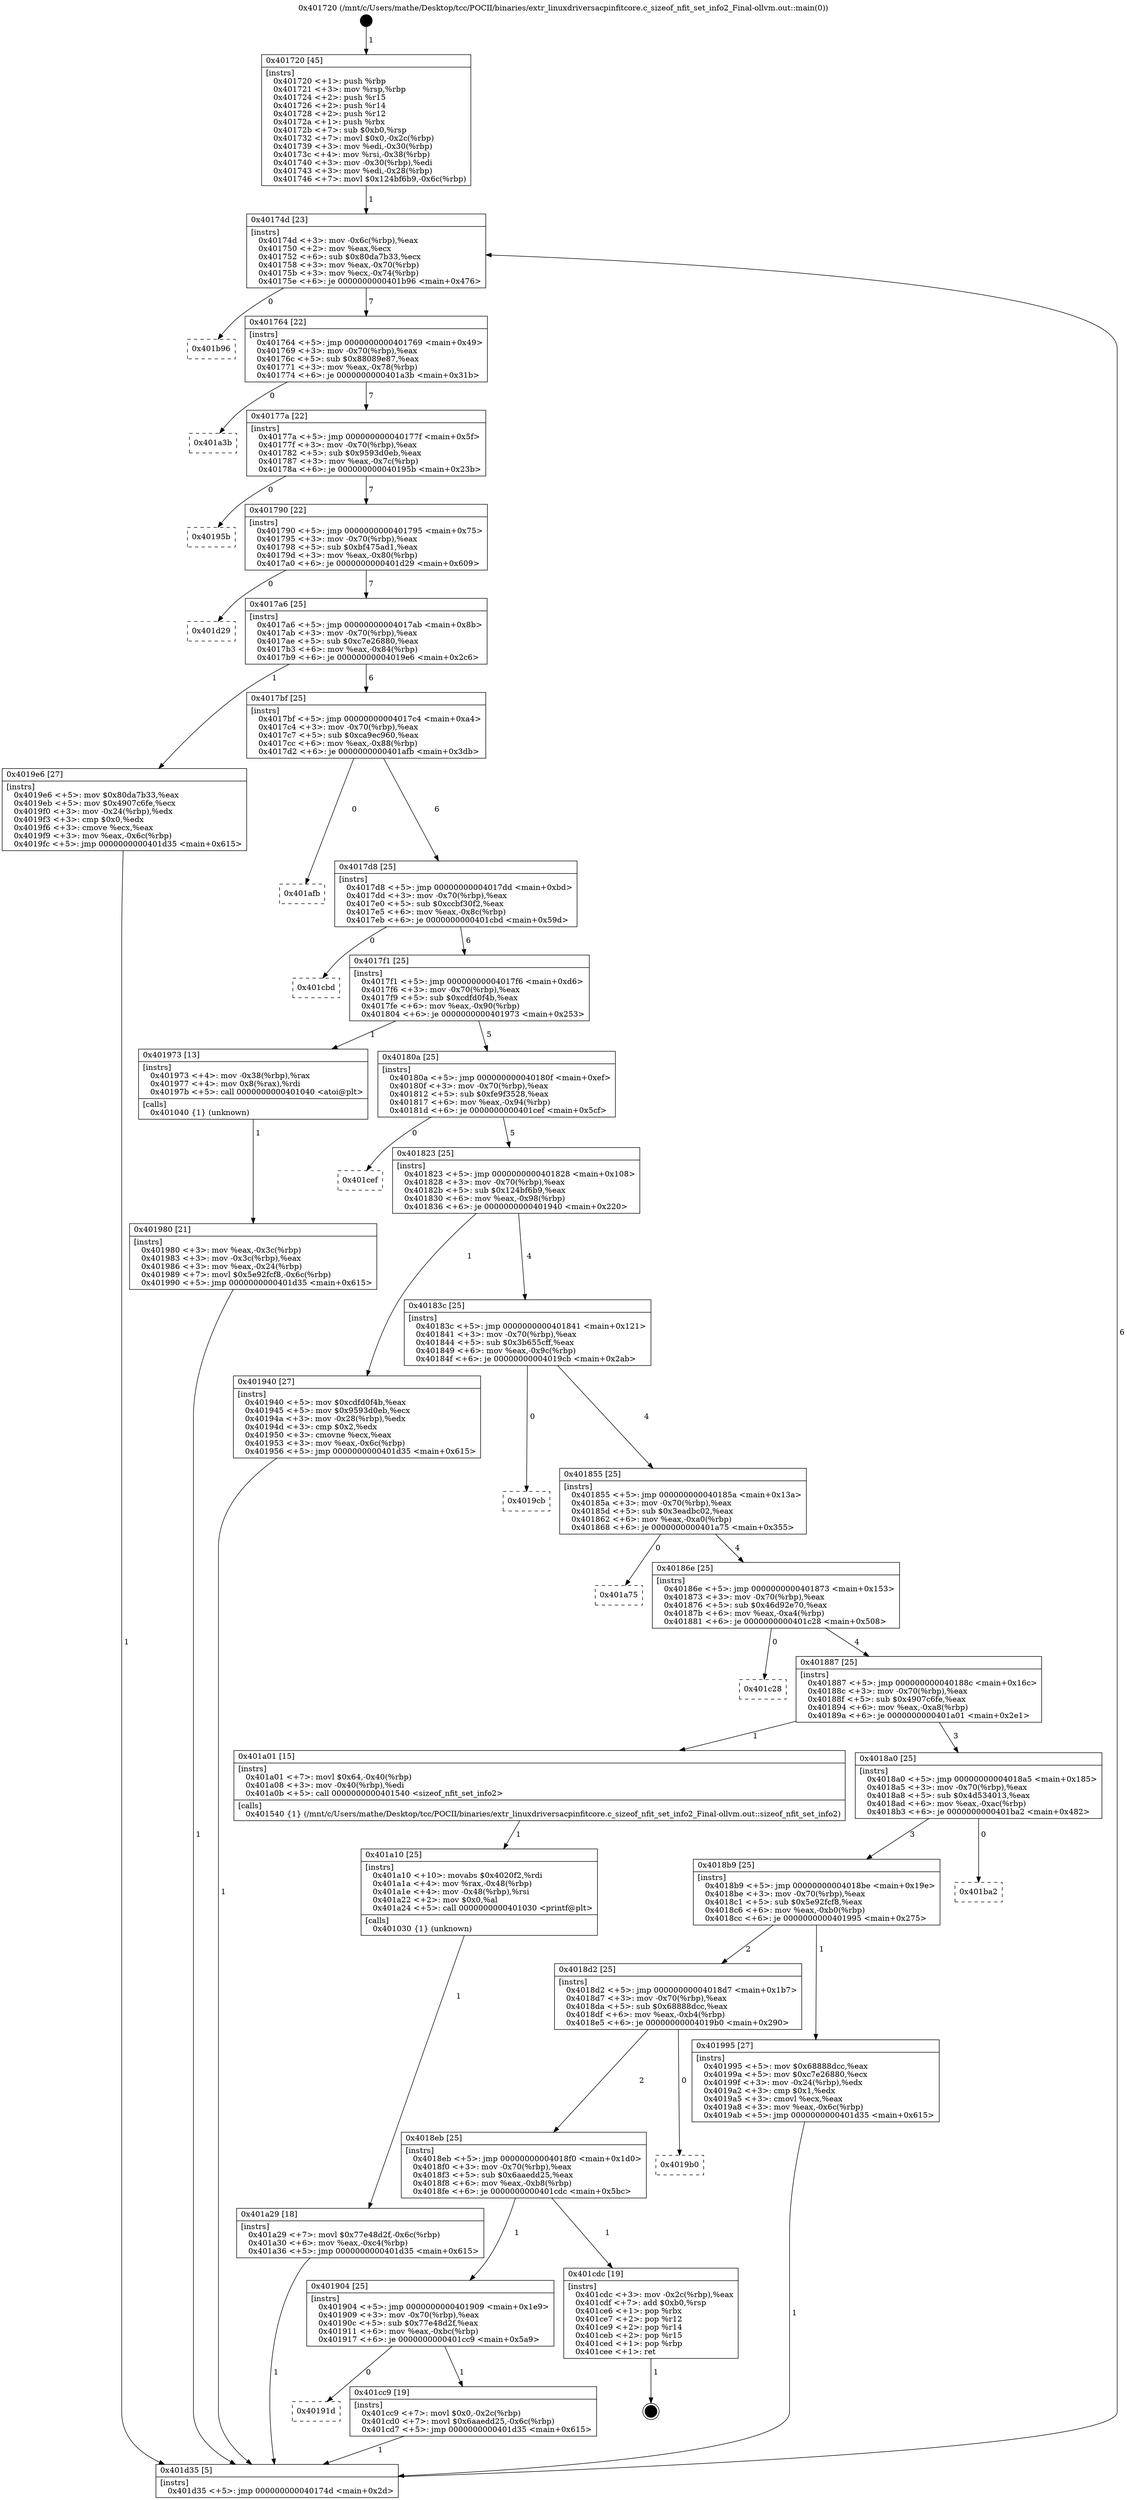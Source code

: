 digraph "0x401720" {
  label = "0x401720 (/mnt/c/Users/mathe/Desktop/tcc/POCII/binaries/extr_linuxdriversacpinfitcore.c_sizeof_nfit_set_info2_Final-ollvm.out::main(0))"
  labelloc = "t"
  node[shape=record]

  Entry [label="",width=0.3,height=0.3,shape=circle,fillcolor=black,style=filled]
  "0x40174d" [label="{
     0x40174d [23]\l
     | [instrs]\l
     &nbsp;&nbsp;0x40174d \<+3\>: mov -0x6c(%rbp),%eax\l
     &nbsp;&nbsp;0x401750 \<+2\>: mov %eax,%ecx\l
     &nbsp;&nbsp;0x401752 \<+6\>: sub $0x80da7b33,%ecx\l
     &nbsp;&nbsp;0x401758 \<+3\>: mov %eax,-0x70(%rbp)\l
     &nbsp;&nbsp;0x40175b \<+3\>: mov %ecx,-0x74(%rbp)\l
     &nbsp;&nbsp;0x40175e \<+6\>: je 0000000000401b96 \<main+0x476\>\l
  }"]
  "0x401b96" [label="{
     0x401b96\l
  }", style=dashed]
  "0x401764" [label="{
     0x401764 [22]\l
     | [instrs]\l
     &nbsp;&nbsp;0x401764 \<+5\>: jmp 0000000000401769 \<main+0x49\>\l
     &nbsp;&nbsp;0x401769 \<+3\>: mov -0x70(%rbp),%eax\l
     &nbsp;&nbsp;0x40176c \<+5\>: sub $0x88089e87,%eax\l
     &nbsp;&nbsp;0x401771 \<+3\>: mov %eax,-0x78(%rbp)\l
     &nbsp;&nbsp;0x401774 \<+6\>: je 0000000000401a3b \<main+0x31b\>\l
  }"]
  Exit [label="",width=0.3,height=0.3,shape=circle,fillcolor=black,style=filled,peripheries=2]
  "0x401a3b" [label="{
     0x401a3b\l
  }", style=dashed]
  "0x40177a" [label="{
     0x40177a [22]\l
     | [instrs]\l
     &nbsp;&nbsp;0x40177a \<+5\>: jmp 000000000040177f \<main+0x5f\>\l
     &nbsp;&nbsp;0x40177f \<+3\>: mov -0x70(%rbp),%eax\l
     &nbsp;&nbsp;0x401782 \<+5\>: sub $0x9593d0eb,%eax\l
     &nbsp;&nbsp;0x401787 \<+3\>: mov %eax,-0x7c(%rbp)\l
     &nbsp;&nbsp;0x40178a \<+6\>: je 000000000040195b \<main+0x23b\>\l
  }"]
  "0x40191d" [label="{
     0x40191d\l
  }", style=dashed]
  "0x40195b" [label="{
     0x40195b\l
  }", style=dashed]
  "0x401790" [label="{
     0x401790 [22]\l
     | [instrs]\l
     &nbsp;&nbsp;0x401790 \<+5\>: jmp 0000000000401795 \<main+0x75\>\l
     &nbsp;&nbsp;0x401795 \<+3\>: mov -0x70(%rbp),%eax\l
     &nbsp;&nbsp;0x401798 \<+5\>: sub $0xbf475ad1,%eax\l
     &nbsp;&nbsp;0x40179d \<+3\>: mov %eax,-0x80(%rbp)\l
     &nbsp;&nbsp;0x4017a0 \<+6\>: je 0000000000401d29 \<main+0x609\>\l
  }"]
  "0x401cc9" [label="{
     0x401cc9 [19]\l
     | [instrs]\l
     &nbsp;&nbsp;0x401cc9 \<+7\>: movl $0x0,-0x2c(%rbp)\l
     &nbsp;&nbsp;0x401cd0 \<+7\>: movl $0x6aaedd25,-0x6c(%rbp)\l
     &nbsp;&nbsp;0x401cd7 \<+5\>: jmp 0000000000401d35 \<main+0x615\>\l
  }"]
  "0x401d29" [label="{
     0x401d29\l
  }", style=dashed]
  "0x4017a6" [label="{
     0x4017a6 [25]\l
     | [instrs]\l
     &nbsp;&nbsp;0x4017a6 \<+5\>: jmp 00000000004017ab \<main+0x8b\>\l
     &nbsp;&nbsp;0x4017ab \<+3\>: mov -0x70(%rbp),%eax\l
     &nbsp;&nbsp;0x4017ae \<+5\>: sub $0xc7e26880,%eax\l
     &nbsp;&nbsp;0x4017b3 \<+6\>: mov %eax,-0x84(%rbp)\l
     &nbsp;&nbsp;0x4017b9 \<+6\>: je 00000000004019e6 \<main+0x2c6\>\l
  }"]
  "0x401904" [label="{
     0x401904 [25]\l
     | [instrs]\l
     &nbsp;&nbsp;0x401904 \<+5\>: jmp 0000000000401909 \<main+0x1e9\>\l
     &nbsp;&nbsp;0x401909 \<+3\>: mov -0x70(%rbp),%eax\l
     &nbsp;&nbsp;0x40190c \<+5\>: sub $0x77e48d2f,%eax\l
     &nbsp;&nbsp;0x401911 \<+6\>: mov %eax,-0xbc(%rbp)\l
     &nbsp;&nbsp;0x401917 \<+6\>: je 0000000000401cc9 \<main+0x5a9\>\l
  }"]
  "0x4019e6" [label="{
     0x4019e6 [27]\l
     | [instrs]\l
     &nbsp;&nbsp;0x4019e6 \<+5\>: mov $0x80da7b33,%eax\l
     &nbsp;&nbsp;0x4019eb \<+5\>: mov $0x4907c6fe,%ecx\l
     &nbsp;&nbsp;0x4019f0 \<+3\>: mov -0x24(%rbp),%edx\l
     &nbsp;&nbsp;0x4019f3 \<+3\>: cmp $0x0,%edx\l
     &nbsp;&nbsp;0x4019f6 \<+3\>: cmove %ecx,%eax\l
     &nbsp;&nbsp;0x4019f9 \<+3\>: mov %eax,-0x6c(%rbp)\l
     &nbsp;&nbsp;0x4019fc \<+5\>: jmp 0000000000401d35 \<main+0x615\>\l
  }"]
  "0x4017bf" [label="{
     0x4017bf [25]\l
     | [instrs]\l
     &nbsp;&nbsp;0x4017bf \<+5\>: jmp 00000000004017c4 \<main+0xa4\>\l
     &nbsp;&nbsp;0x4017c4 \<+3\>: mov -0x70(%rbp),%eax\l
     &nbsp;&nbsp;0x4017c7 \<+5\>: sub $0xca9ec960,%eax\l
     &nbsp;&nbsp;0x4017cc \<+6\>: mov %eax,-0x88(%rbp)\l
     &nbsp;&nbsp;0x4017d2 \<+6\>: je 0000000000401afb \<main+0x3db\>\l
  }"]
  "0x401cdc" [label="{
     0x401cdc [19]\l
     | [instrs]\l
     &nbsp;&nbsp;0x401cdc \<+3\>: mov -0x2c(%rbp),%eax\l
     &nbsp;&nbsp;0x401cdf \<+7\>: add $0xb0,%rsp\l
     &nbsp;&nbsp;0x401ce6 \<+1\>: pop %rbx\l
     &nbsp;&nbsp;0x401ce7 \<+2\>: pop %r12\l
     &nbsp;&nbsp;0x401ce9 \<+2\>: pop %r14\l
     &nbsp;&nbsp;0x401ceb \<+2\>: pop %r15\l
     &nbsp;&nbsp;0x401ced \<+1\>: pop %rbp\l
     &nbsp;&nbsp;0x401cee \<+1\>: ret\l
  }"]
  "0x401afb" [label="{
     0x401afb\l
  }", style=dashed]
  "0x4017d8" [label="{
     0x4017d8 [25]\l
     | [instrs]\l
     &nbsp;&nbsp;0x4017d8 \<+5\>: jmp 00000000004017dd \<main+0xbd\>\l
     &nbsp;&nbsp;0x4017dd \<+3\>: mov -0x70(%rbp),%eax\l
     &nbsp;&nbsp;0x4017e0 \<+5\>: sub $0xccbf30f2,%eax\l
     &nbsp;&nbsp;0x4017e5 \<+6\>: mov %eax,-0x8c(%rbp)\l
     &nbsp;&nbsp;0x4017eb \<+6\>: je 0000000000401cbd \<main+0x59d\>\l
  }"]
  "0x4018eb" [label="{
     0x4018eb [25]\l
     | [instrs]\l
     &nbsp;&nbsp;0x4018eb \<+5\>: jmp 00000000004018f0 \<main+0x1d0\>\l
     &nbsp;&nbsp;0x4018f0 \<+3\>: mov -0x70(%rbp),%eax\l
     &nbsp;&nbsp;0x4018f3 \<+5\>: sub $0x6aaedd25,%eax\l
     &nbsp;&nbsp;0x4018f8 \<+6\>: mov %eax,-0xb8(%rbp)\l
     &nbsp;&nbsp;0x4018fe \<+6\>: je 0000000000401cdc \<main+0x5bc\>\l
  }"]
  "0x401cbd" [label="{
     0x401cbd\l
  }", style=dashed]
  "0x4017f1" [label="{
     0x4017f1 [25]\l
     | [instrs]\l
     &nbsp;&nbsp;0x4017f1 \<+5\>: jmp 00000000004017f6 \<main+0xd6\>\l
     &nbsp;&nbsp;0x4017f6 \<+3\>: mov -0x70(%rbp),%eax\l
     &nbsp;&nbsp;0x4017f9 \<+5\>: sub $0xcdfd0f4b,%eax\l
     &nbsp;&nbsp;0x4017fe \<+6\>: mov %eax,-0x90(%rbp)\l
     &nbsp;&nbsp;0x401804 \<+6\>: je 0000000000401973 \<main+0x253\>\l
  }"]
  "0x4019b0" [label="{
     0x4019b0\l
  }", style=dashed]
  "0x401973" [label="{
     0x401973 [13]\l
     | [instrs]\l
     &nbsp;&nbsp;0x401973 \<+4\>: mov -0x38(%rbp),%rax\l
     &nbsp;&nbsp;0x401977 \<+4\>: mov 0x8(%rax),%rdi\l
     &nbsp;&nbsp;0x40197b \<+5\>: call 0000000000401040 \<atoi@plt\>\l
     | [calls]\l
     &nbsp;&nbsp;0x401040 \{1\} (unknown)\l
  }"]
  "0x40180a" [label="{
     0x40180a [25]\l
     | [instrs]\l
     &nbsp;&nbsp;0x40180a \<+5\>: jmp 000000000040180f \<main+0xef\>\l
     &nbsp;&nbsp;0x40180f \<+3\>: mov -0x70(%rbp),%eax\l
     &nbsp;&nbsp;0x401812 \<+5\>: sub $0xfe9f3528,%eax\l
     &nbsp;&nbsp;0x401817 \<+6\>: mov %eax,-0x94(%rbp)\l
     &nbsp;&nbsp;0x40181d \<+6\>: je 0000000000401cef \<main+0x5cf\>\l
  }"]
  "0x401a29" [label="{
     0x401a29 [18]\l
     | [instrs]\l
     &nbsp;&nbsp;0x401a29 \<+7\>: movl $0x77e48d2f,-0x6c(%rbp)\l
     &nbsp;&nbsp;0x401a30 \<+6\>: mov %eax,-0xc4(%rbp)\l
     &nbsp;&nbsp;0x401a36 \<+5\>: jmp 0000000000401d35 \<main+0x615\>\l
  }"]
  "0x401cef" [label="{
     0x401cef\l
  }", style=dashed]
  "0x401823" [label="{
     0x401823 [25]\l
     | [instrs]\l
     &nbsp;&nbsp;0x401823 \<+5\>: jmp 0000000000401828 \<main+0x108\>\l
     &nbsp;&nbsp;0x401828 \<+3\>: mov -0x70(%rbp),%eax\l
     &nbsp;&nbsp;0x40182b \<+5\>: sub $0x124bf6b9,%eax\l
     &nbsp;&nbsp;0x401830 \<+6\>: mov %eax,-0x98(%rbp)\l
     &nbsp;&nbsp;0x401836 \<+6\>: je 0000000000401940 \<main+0x220\>\l
  }"]
  "0x401a10" [label="{
     0x401a10 [25]\l
     | [instrs]\l
     &nbsp;&nbsp;0x401a10 \<+10\>: movabs $0x4020f2,%rdi\l
     &nbsp;&nbsp;0x401a1a \<+4\>: mov %rax,-0x48(%rbp)\l
     &nbsp;&nbsp;0x401a1e \<+4\>: mov -0x48(%rbp),%rsi\l
     &nbsp;&nbsp;0x401a22 \<+2\>: mov $0x0,%al\l
     &nbsp;&nbsp;0x401a24 \<+5\>: call 0000000000401030 \<printf@plt\>\l
     | [calls]\l
     &nbsp;&nbsp;0x401030 \{1\} (unknown)\l
  }"]
  "0x401940" [label="{
     0x401940 [27]\l
     | [instrs]\l
     &nbsp;&nbsp;0x401940 \<+5\>: mov $0xcdfd0f4b,%eax\l
     &nbsp;&nbsp;0x401945 \<+5\>: mov $0x9593d0eb,%ecx\l
     &nbsp;&nbsp;0x40194a \<+3\>: mov -0x28(%rbp),%edx\l
     &nbsp;&nbsp;0x40194d \<+3\>: cmp $0x2,%edx\l
     &nbsp;&nbsp;0x401950 \<+3\>: cmovne %ecx,%eax\l
     &nbsp;&nbsp;0x401953 \<+3\>: mov %eax,-0x6c(%rbp)\l
     &nbsp;&nbsp;0x401956 \<+5\>: jmp 0000000000401d35 \<main+0x615\>\l
  }"]
  "0x40183c" [label="{
     0x40183c [25]\l
     | [instrs]\l
     &nbsp;&nbsp;0x40183c \<+5\>: jmp 0000000000401841 \<main+0x121\>\l
     &nbsp;&nbsp;0x401841 \<+3\>: mov -0x70(%rbp),%eax\l
     &nbsp;&nbsp;0x401844 \<+5\>: sub $0x3b655cff,%eax\l
     &nbsp;&nbsp;0x401849 \<+6\>: mov %eax,-0x9c(%rbp)\l
     &nbsp;&nbsp;0x40184f \<+6\>: je 00000000004019cb \<main+0x2ab\>\l
  }"]
  "0x401d35" [label="{
     0x401d35 [5]\l
     | [instrs]\l
     &nbsp;&nbsp;0x401d35 \<+5\>: jmp 000000000040174d \<main+0x2d\>\l
  }"]
  "0x401720" [label="{
     0x401720 [45]\l
     | [instrs]\l
     &nbsp;&nbsp;0x401720 \<+1\>: push %rbp\l
     &nbsp;&nbsp;0x401721 \<+3\>: mov %rsp,%rbp\l
     &nbsp;&nbsp;0x401724 \<+2\>: push %r15\l
     &nbsp;&nbsp;0x401726 \<+2\>: push %r14\l
     &nbsp;&nbsp;0x401728 \<+2\>: push %r12\l
     &nbsp;&nbsp;0x40172a \<+1\>: push %rbx\l
     &nbsp;&nbsp;0x40172b \<+7\>: sub $0xb0,%rsp\l
     &nbsp;&nbsp;0x401732 \<+7\>: movl $0x0,-0x2c(%rbp)\l
     &nbsp;&nbsp;0x401739 \<+3\>: mov %edi,-0x30(%rbp)\l
     &nbsp;&nbsp;0x40173c \<+4\>: mov %rsi,-0x38(%rbp)\l
     &nbsp;&nbsp;0x401740 \<+3\>: mov -0x30(%rbp),%edi\l
     &nbsp;&nbsp;0x401743 \<+3\>: mov %edi,-0x28(%rbp)\l
     &nbsp;&nbsp;0x401746 \<+7\>: movl $0x124bf6b9,-0x6c(%rbp)\l
  }"]
  "0x401980" [label="{
     0x401980 [21]\l
     | [instrs]\l
     &nbsp;&nbsp;0x401980 \<+3\>: mov %eax,-0x3c(%rbp)\l
     &nbsp;&nbsp;0x401983 \<+3\>: mov -0x3c(%rbp),%eax\l
     &nbsp;&nbsp;0x401986 \<+3\>: mov %eax,-0x24(%rbp)\l
     &nbsp;&nbsp;0x401989 \<+7\>: movl $0x5e92fcf8,-0x6c(%rbp)\l
     &nbsp;&nbsp;0x401990 \<+5\>: jmp 0000000000401d35 \<main+0x615\>\l
  }"]
  "0x4018d2" [label="{
     0x4018d2 [25]\l
     | [instrs]\l
     &nbsp;&nbsp;0x4018d2 \<+5\>: jmp 00000000004018d7 \<main+0x1b7\>\l
     &nbsp;&nbsp;0x4018d7 \<+3\>: mov -0x70(%rbp),%eax\l
     &nbsp;&nbsp;0x4018da \<+5\>: sub $0x68888dcc,%eax\l
     &nbsp;&nbsp;0x4018df \<+6\>: mov %eax,-0xb4(%rbp)\l
     &nbsp;&nbsp;0x4018e5 \<+6\>: je 00000000004019b0 \<main+0x290\>\l
  }"]
  "0x4019cb" [label="{
     0x4019cb\l
  }", style=dashed]
  "0x401855" [label="{
     0x401855 [25]\l
     | [instrs]\l
     &nbsp;&nbsp;0x401855 \<+5\>: jmp 000000000040185a \<main+0x13a\>\l
     &nbsp;&nbsp;0x40185a \<+3\>: mov -0x70(%rbp),%eax\l
     &nbsp;&nbsp;0x40185d \<+5\>: sub $0x3eadbc02,%eax\l
     &nbsp;&nbsp;0x401862 \<+6\>: mov %eax,-0xa0(%rbp)\l
     &nbsp;&nbsp;0x401868 \<+6\>: je 0000000000401a75 \<main+0x355\>\l
  }"]
  "0x401995" [label="{
     0x401995 [27]\l
     | [instrs]\l
     &nbsp;&nbsp;0x401995 \<+5\>: mov $0x68888dcc,%eax\l
     &nbsp;&nbsp;0x40199a \<+5\>: mov $0xc7e26880,%ecx\l
     &nbsp;&nbsp;0x40199f \<+3\>: mov -0x24(%rbp),%edx\l
     &nbsp;&nbsp;0x4019a2 \<+3\>: cmp $0x1,%edx\l
     &nbsp;&nbsp;0x4019a5 \<+3\>: cmovl %ecx,%eax\l
     &nbsp;&nbsp;0x4019a8 \<+3\>: mov %eax,-0x6c(%rbp)\l
     &nbsp;&nbsp;0x4019ab \<+5\>: jmp 0000000000401d35 \<main+0x615\>\l
  }"]
  "0x401a75" [label="{
     0x401a75\l
  }", style=dashed]
  "0x40186e" [label="{
     0x40186e [25]\l
     | [instrs]\l
     &nbsp;&nbsp;0x40186e \<+5\>: jmp 0000000000401873 \<main+0x153\>\l
     &nbsp;&nbsp;0x401873 \<+3\>: mov -0x70(%rbp),%eax\l
     &nbsp;&nbsp;0x401876 \<+5\>: sub $0x46d92e70,%eax\l
     &nbsp;&nbsp;0x40187b \<+6\>: mov %eax,-0xa4(%rbp)\l
     &nbsp;&nbsp;0x401881 \<+6\>: je 0000000000401c28 \<main+0x508\>\l
  }"]
  "0x4018b9" [label="{
     0x4018b9 [25]\l
     | [instrs]\l
     &nbsp;&nbsp;0x4018b9 \<+5\>: jmp 00000000004018be \<main+0x19e\>\l
     &nbsp;&nbsp;0x4018be \<+3\>: mov -0x70(%rbp),%eax\l
     &nbsp;&nbsp;0x4018c1 \<+5\>: sub $0x5e92fcf8,%eax\l
     &nbsp;&nbsp;0x4018c6 \<+6\>: mov %eax,-0xb0(%rbp)\l
     &nbsp;&nbsp;0x4018cc \<+6\>: je 0000000000401995 \<main+0x275\>\l
  }"]
  "0x401c28" [label="{
     0x401c28\l
  }", style=dashed]
  "0x401887" [label="{
     0x401887 [25]\l
     | [instrs]\l
     &nbsp;&nbsp;0x401887 \<+5\>: jmp 000000000040188c \<main+0x16c\>\l
     &nbsp;&nbsp;0x40188c \<+3\>: mov -0x70(%rbp),%eax\l
     &nbsp;&nbsp;0x40188f \<+5\>: sub $0x4907c6fe,%eax\l
     &nbsp;&nbsp;0x401894 \<+6\>: mov %eax,-0xa8(%rbp)\l
     &nbsp;&nbsp;0x40189a \<+6\>: je 0000000000401a01 \<main+0x2e1\>\l
  }"]
  "0x401ba2" [label="{
     0x401ba2\l
  }", style=dashed]
  "0x401a01" [label="{
     0x401a01 [15]\l
     | [instrs]\l
     &nbsp;&nbsp;0x401a01 \<+7\>: movl $0x64,-0x40(%rbp)\l
     &nbsp;&nbsp;0x401a08 \<+3\>: mov -0x40(%rbp),%edi\l
     &nbsp;&nbsp;0x401a0b \<+5\>: call 0000000000401540 \<sizeof_nfit_set_info2\>\l
     | [calls]\l
     &nbsp;&nbsp;0x401540 \{1\} (/mnt/c/Users/mathe/Desktop/tcc/POCII/binaries/extr_linuxdriversacpinfitcore.c_sizeof_nfit_set_info2_Final-ollvm.out::sizeof_nfit_set_info2)\l
  }"]
  "0x4018a0" [label="{
     0x4018a0 [25]\l
     | [instrs]\l
     &nbsp;&nbsp;0x4018a0 \<+5\>: jmp 00000000004018a5 \<main+0x185\>\l
     &nbsp;&nbsp;0x4018a5 \<+3\>: mov -0x70(%rbp),%eax\l
     &nbsp;&nbsp;0x4018a8 \<+5\>: sub $0x4d534013,%eax\l
     &nbsp;&nbsp;0x4018ad \<+6\>: mov %eax,-0xac(%rbp)\l
     &nbsp;&nbsp;0x4018b3 \<+6\>: je 0000000000401ba2 \<main+0x482\>\l
  }"]
  Entry -> "0x401720" [label=" 1"]
  "0x40174d" -> "0x401b96" [label=" 0"]
  "0x40174d" -> "0x401764" [label=" 7"]
  "0x401cdc" -> Exit [label=" 1"]
  "0x401764" -> "0x401a3b" [label=" 0"]
  "0x401764" -> "0x40177a" [label=" 7"]
  "0x401cc9" -> "0x401d35" [label=" 1"]
  "0x40177a" -> "0x40195b" [label=" 0"]
  "0x40177a" -> "0x401790" [label=" 7"]
  "0x401904" -> "0x40191d" [label=" 0"]
  "0x401790" -> "0x401d29" [label=" 0"]
  "0x401790" -> "0x4017a6" [label=" 7"]
  "0x401904" -> "0x401cc9" [label=" 1"]
  "0x4017a6" -> "0x4019e6" [label=" 1"]
  "0x4017a6" -> "0x4017bf" [label=" 6"]
  "0x4018eb" -> "0x401904" [label=" 1"]
  "0x4017bf" -> "0x401afb" [label=" 0"]
  "0x4017bf" -> "0x4017d8" [label=" 6"]
  "0x4018eb" -> "0x401cdc" [label=" 1"]
  "0x4017d8" -> "0x401cbd" [label=" 0"]
  "0x4017d8" -> "0x4017f1" [label=" 6"]
  "0x4018d2" -> "0x4018eb" [label=" 2"]
  "0x4017f1" -> "0x401973" [label=" 1"]
  "0x4017f1" -> "0x40180a" [label=" 5"]
  "0x4018d2" -> "0x4019b0" [label=" 0"]
  "0x40180a" -> "0x401cef" [label=" 0"]
  "0x40180a" -> "0x401823" [label=" 5"]
  "0x401a29" -> "0x401d35" [label=" 1"]
  "0x401823" -> "0x401940" [label=" 1"]
  "0x401823" -> "0x40183c" [label=" 4"]
  "0x401940" -> "0x401d35" [label=" 1"]
  "0x401720" -> "0x40174d" [label=" 1"]
  "0x401d35" -> "0x40174d" [label=" 6"]
  "0x401973" -> "0x401980" [label=" 1"]
  "0x401980" -> "0x401d35" [label=" 1"]
  "0x401a10" -> "0x401a29" [label=" 1"]
  "0x40183c" -> "0x4019cb" [label=" 0"]
  "0x40183c" -> "0x401855" [label=" 4"]
  "0x401a01" -> "0x401a10" [label=" 1"]
  "0x401855" -> "0x401a75" [label=" 0"]
  "0x401855" -> "0x40186e" [label=" 4"]
  "0x4019e6" -> "0x401d35" [label=" 1"]
  "0x40186e" -> "0x401c28" [label=" 0"]
  "0x40186e" -> "0x401887" [label=" 4"]
  "0x4018b9" -> "0x4018d2" [label=" 2"]
  "0x401887" -> "0x401a01" [label=" 1"]
  "0x401887" -> "0x4018a0" [label=" 3"]
  "0x4018b9" -> "0x401995" [label=" 1"]
  "0x4018a0" -> "0x401ba2" [label=" 0"]
  "0x4018a0" -> "0x4018b9" [label=" 3"]
  "0x401995" -> "0x401d35" [label=" 1"]
}
